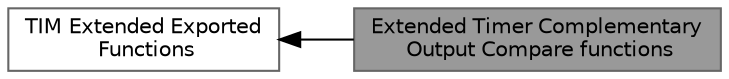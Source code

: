 digraph "Extended Timer Complementary Output Compare functions"
{
 // LATEX_PDF_SIZE
  bgcolor="transparent";
  edge [fontname=Helvetica,fontsize=10,labelfontname=Helvetica,labelfontsize=10];
  node [fontname=Helvetica,fontsize=10,shape=box,height=0.2,width=0.4];
  rankdir=LR;
  Node2 [id="Node000002",label="TIM Extended Exported\l Functions",height=0.2,width=0.4,color="grey40", fillcolor="white", style="filled",URL="$group___t_i_m_ex___exported___functions.html",tooltip=" "];
  Node1 [id="Node000001",label="Extended Timer Complementary\l Output Compare functions",height=0.2,width=0.4,color="gray40", fillcolor="grey60", style="filled", fontcolor="black",tooltip="Timer Complementary Output Compare functions."];
  Node2->Node1 [shape=plaintext, dir="back", style="solid"];
}
